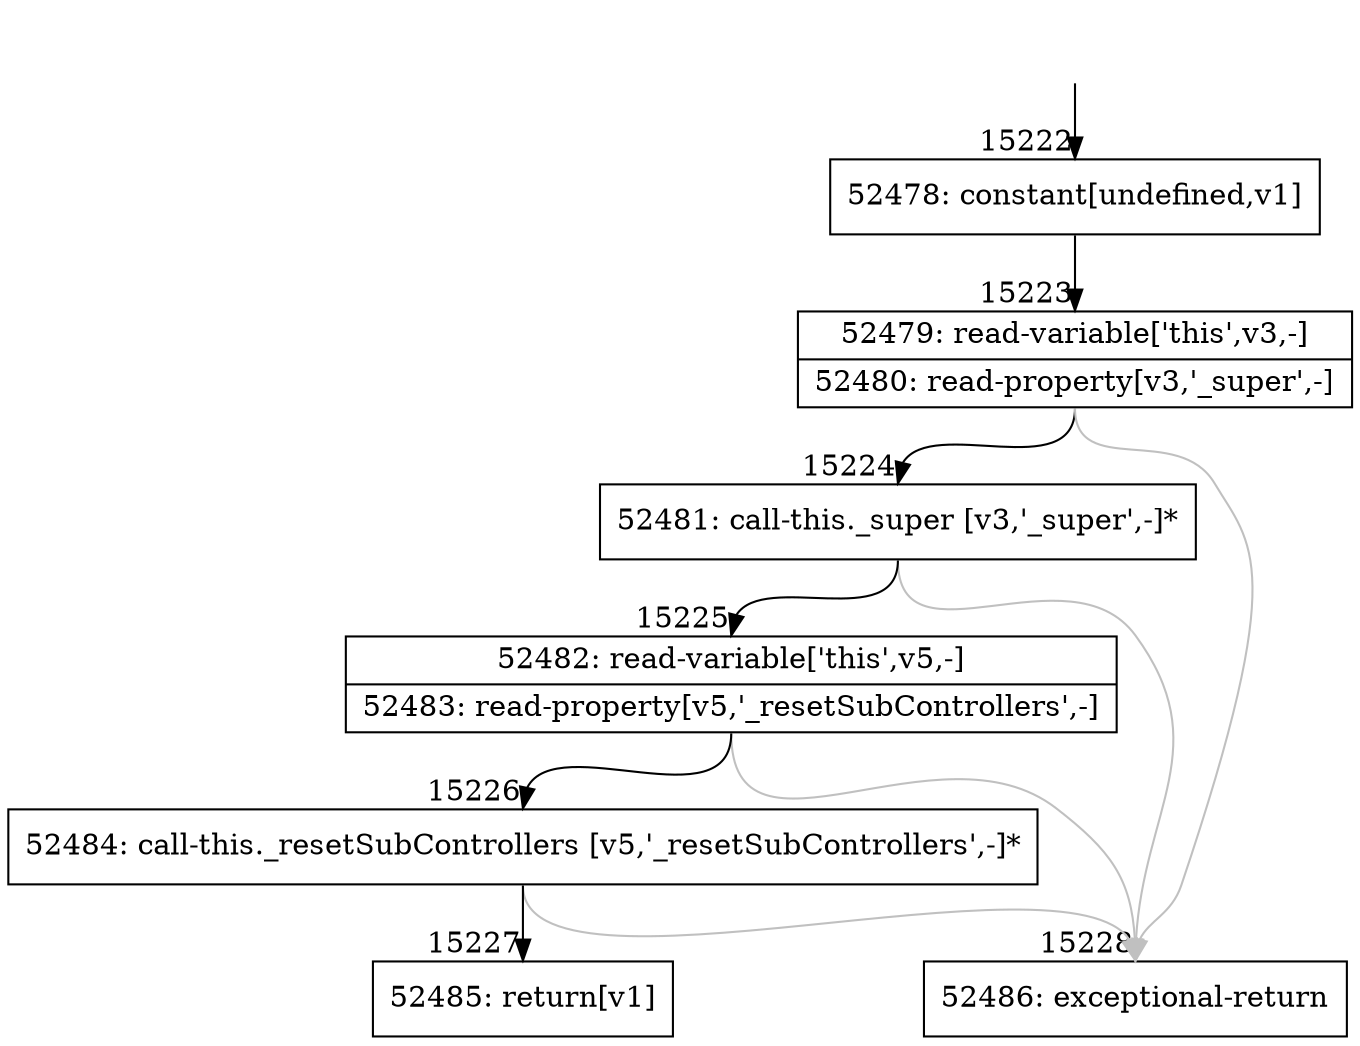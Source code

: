 digraph {
rankdir="TD"
BB_entry1287[shape=none,label=""];
BB_entry1287 -> BB15222 [tailport=s, headport=n, headlabel="    15222"]
BB15222 [shape=record label="{52478: constant[undefined,v1]}" ] 
BB15222 -> BB15223 [tailport=s, headport=n, headlabel="      15223"]
BB15223 [shape=record label="{52479: read-variable['this',v3,-]|52480: read-property[v3,'_super',-]}" ] 
BB15223 -> BB15224 [tailport=s, headport=n, headlabel="      15224"]
BB15223 -> BB15228 [tailport=s, headport=n, color=gray, headlabel="      15228"]
BB15224 [shape=record label="{52481: call-this._super [v3,'_super',-]*}" ] 
BB15224 -> BB15225 [tailport=s, headport=n, headlabel="      15225"]
BB15224 -> BB15228 [tailport=s, headport=n, color=gray]
BB15225 [shape=record label="{52482: read-variable['this',v5,-]|52483: read-property[v5,'_resetSubControllers',-]}" ] 
BB15225 -> BB15226 [tailport=s, headport=n, headlabel="      15226"]
BB15225 -> BB15228 [tailport=s, headport=n, color=gray]
BB15226 [shape=record label="{52484: call-this._resetSubControllers [v5,'_resetSubControllers',-]*}" ] 
BB15226 -> BB15227 [tailport=s, headport=n, headlabel="      15227"]
BB15226 -> BB15228 [tailport=s, headport=n, color=gray]
BB15227 [shape=record label="{52485: return[v1]}" ] 
BB15228 [shape=record label="{52486: exceptional-return}" ] 
//#$~ 28052
}
